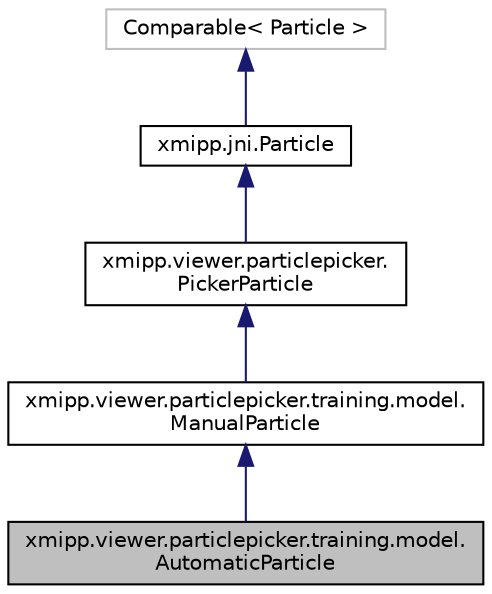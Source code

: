digraph "xmipp.viewer.particlepicker.training.model.AutomaticParticle"
{
  edge [fontname="Helvetica",fontsize="10",labelfontname="Helvetica",labelfontsize="10"];
  node [fontname="Helvetica",fontsize="10",shape=record];
  Node0 [label="xmipp.viewer.particlepicker.training.model.\lAutomaticParticle",height=0.2,width=0.4,color="black", fillcolor="grey75", style="filled", fontcolor="black"];
  Node1 -> Node0 [dir="back",color="midnightblue",fontsize="10",style="solid",fontname="Helvetica"];
  Node1 [label="xmipp.viewer.particlepicker.training.model.\lManualParticle",height=0.2,width=0.4,color="black", fillcolor="white", style="filled",URL="$classxmipp_1_1viewer_1_1particlepicker_1_1training_1_1model_1_1ManualParticle.html"];
  Node2 -> Node1 [dir="back",color="midnightblue",fontsize="10",style="solid",fontname="Helvetica"];
  Node2 [label="xmipp.viewer.particlepicker.\lPickerParticle",height=0.2,width=0.4,color="black", fillcolor="white", style="filled",URL="$classxmipp_1_1viewer_1_1particlepicker_1_1PickerParticle.html"];
  Node3 -> Node2 [dir="back",color="midnightblue",fontsize="10",style="solid",fontname="Helvetica"];
  Node3 [label="xmipp.jni.Particle",height=0.2,width=0.4,color="black", fillcolor="white", style="filled",URL="$classxmipp_1_1jni_1_1Particle.html"];
  Node4 -> Node3 [dir="back",color="midnightblue",fontsize="10",style="solid",fontname="Helvetica"];
  Node4 [label="Comparable\< Particle \>",height=0.2,width=0.4,color="grey75", fillcolor="white", style="filled"];
}
